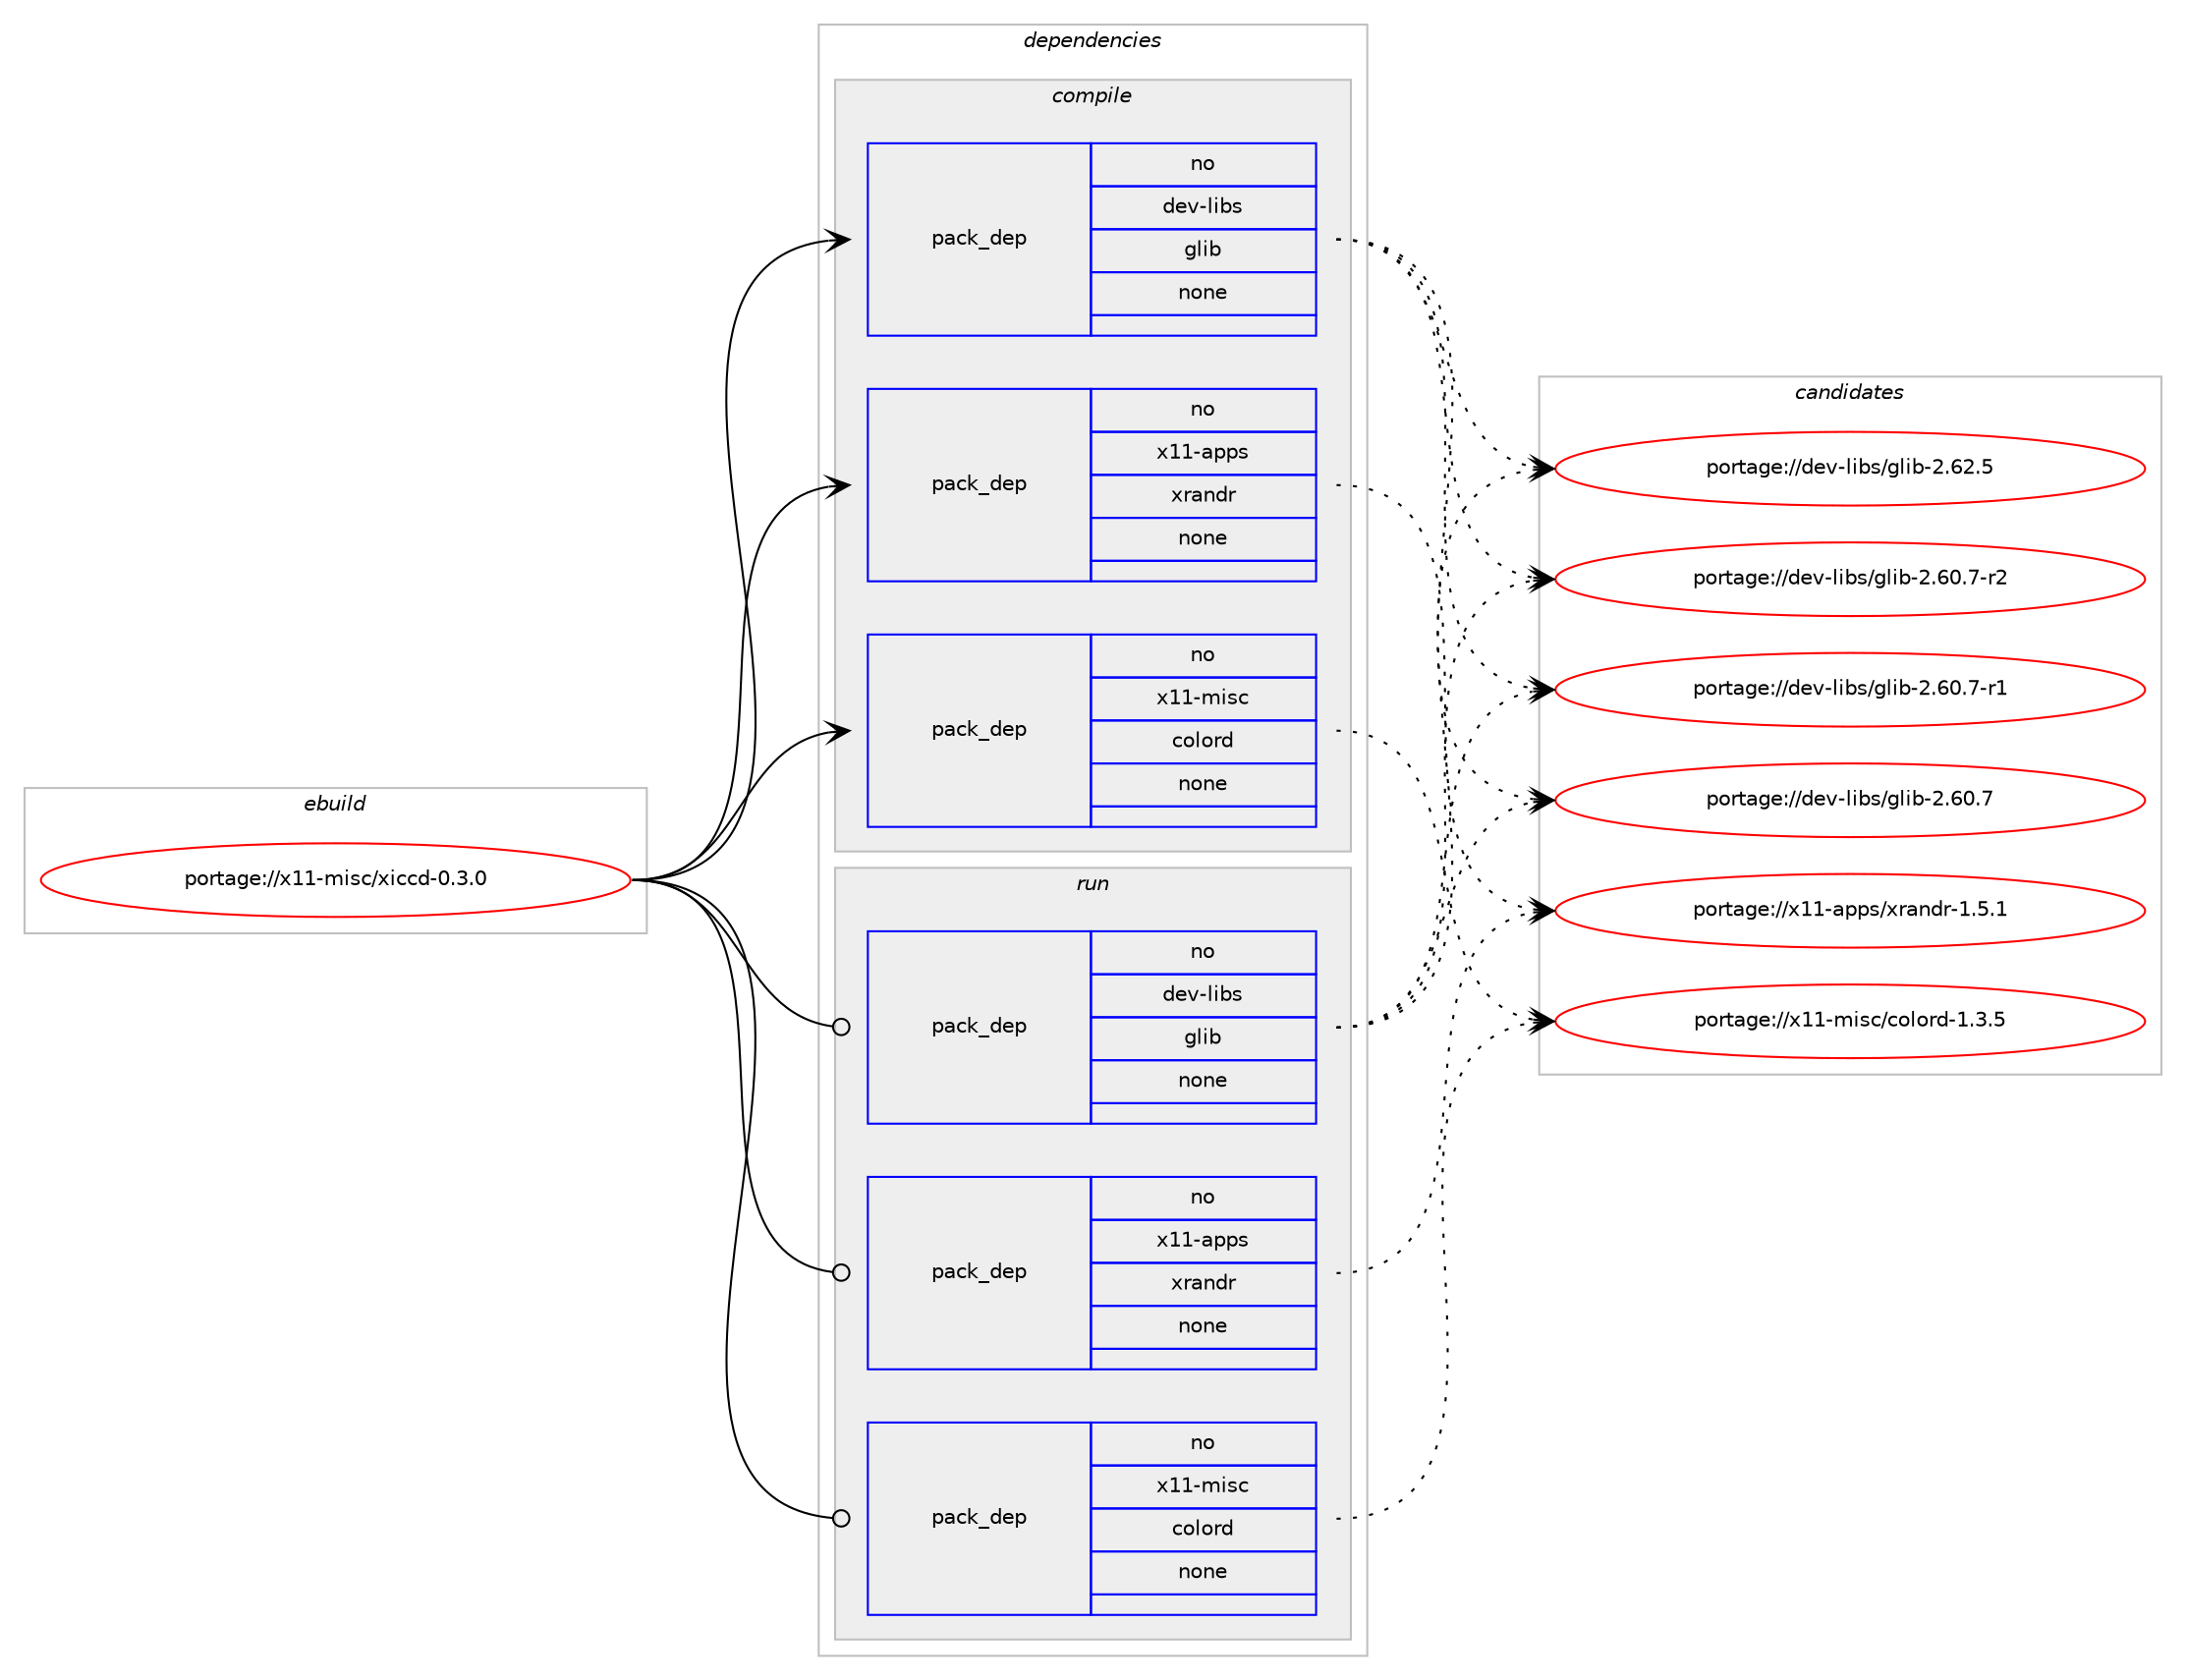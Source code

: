 digraph prolog {

# *************
# Graph options
# *************

newrank=true;
concentrate=true;
compound=true;
graph [rankdir=LR,fontname=Helvetica,fontsize=10,ranksep=1.5];#, ranksep=2.5, nodesep=0.2];
edge  [arrowhead=vee];
node  [fontname=Helvetica,fontsize=10];

# **********
# The ebuild
# **********

subgraph cluster_leftcol {
color=gray;
rank=same;
label=<<i>ebuild</i>>;
id [label="portage://x11-misc/xiccd-0.3.0", color=red, width=4, href="../x11-misc/xiccd-0.3.0.svg"];
}

# ****************
# The dependencies
# ****************

subgraph cluster_midcol {
color=gray;
label=<<i>dependencies</i>>;
subgraph cluster_compile {
fillcolor="#eeeeee";
style=filled;
label=<<i>compile</i>>;
subgraph pack5980 {
dependency6961 [label=<<TABLE BORDER="0" CELLBORDER="1" CELLSPACING="0" CELLPADDING="4" WIDTH="220"><TR><TD ROWSPAN="6" CELLPADDING="30">pack_dep</TD></TR><TR><TD WIDTH="110">no</TD></TR><TR><TD>dev-libs</TD></TR><TR><TD>glib</TD></TR><TR><TD>none</TD></TR><TR><TD></TD></TR></TABLE>>, shape=none, color=blue];
}
id:e -> dependency6961:w [weight=20,style="solid",arrowhead="vee"];
subgraph pack5981 {
dependency6962 [label=<<TABLE BORDER="0" CELLBORDER="1" CELLSPACING="0" CELLPADDING="4" WIDTH="220"><TR><TD ROWSPAN="6" CELLPADDING="30">pack_dep</TD></TR><TR><TD WIDTH="110">no</TD></TR><TR><TD>x11-apps</TD></TR><TR><TD>xrandr</TD></TR><TR><TD>none</TD></TR><TR><TD></TD></TR></TABLE>>, shape=none, color=blue];
}
id:e -> dependency6962:w [weight=20,style="solid",arrowhead="vee"];
subgraph pack5982 {
dependency6963 [label=<<TABLE BORDER="0" CELLBORDER="1" CELLSPACING="0" CELLPADDING="4" WIDTH="220"><TR><TD ROWSPAN="6" CELLPADDING="30">pack_dep</TD></TR><TR><TD WIDTH="110">no</TD></TR><TR><TD>x11-misc</TD></TR><TR><TD>colord</TD></TR><TR><TD>none</TD></TR><TR><TD></TD></TR></TABLE>>, shape=none, color=blue];
}
id:e -> dependency6963:w [weight=20,style="solid",arrowhead="vee"];
}
subgraph cluster_compileandrun {
fillcolor="#eeeeee";
style=filled;
label=<<i>compile and run</i>>;
}
subgraph cluster_run {
fillcolor="#eeeeee";
style=filled;
label=<<i>run</i>>;
subgraph pack5983 {
dependency6964 [label=<<TABLE BORDER="0" CELLBORDER="1" CELLSPACING="0" CELLPADDING="4" WIDTH="220"><TR><TD ROWSPAN="6" CELLPADDING="30">pack_dep</TD></TR><TR><TD WIDTH="110">no</TD></TR><TR><TD>dev-libs</TD></TR><TR><TD>glib</TD></TR><TR><TD>none</TD></TR><TR><TD></TD></TR></TABLE>>, shape=none, color=blue];
}
id:e -> dependency6964:w [weight=20,style="solid",arrowhead="odot"];
subgraph pack5984 {
dependency6965 [label=<<TABLE BORDER="0" CELLBORDER="1" CELLSPACING="0" CELLPADDING="4" WIDTH="220"><TR><TD ROWSPAN="6" CELLPADDING="30">pack_dep</TD></TR><TR><TD WIDTH="110">no</TD></TR><TR><TD>x11-apps</TD></TR><TR><TD>xrandr</TD></TR><TR><TD>none</TD></TR><TR><TD></TD></TR></TABLE>>, shape=none, color=blue];
}
id:e -> dependency6965:w [weight=20,style="solid",arrowhead="odot"];
subgraph pack5985 {
dependency6966 [label=<<TABLE BORDER="0" CELLBORDER="1" CELLSPACING="0" CELLPADDING="4" WIDTH="220"><TR><TD ROWSPAN="6" CELLPADDING="30">pack_dep</TD></TR><TR><TD WIDTH="110">no</TD></TR><TR><TD>x11-misc</TD></TR><TR><TD>colord</TD></TR><TR><TD>none</TD></TR><TR><TD></TD></TR></TABLE>>, shape=none, color=blue];
}
id:e -> dependency6966:w [weight=20,style="solid",arrowhead="odot"];
}
}

# **************
# The candidates
# **************

subgraph cluster_choices {
rank=same;
color=gray;
label=<<i>candidates</i>>;

subgraph choice5980 {
color=black;
nodesep=1;
choice1001011184510810598115471031081059845504654504653 [label="portage://dev-libs/glib-2.62.5", color=red, width=4,href="../dev-libs/glib-2.62.5.svg"];
choice10010111845108105981154710310810598455046544846554511450 [label="portage://dev-libs/glib-2.60.7-r2", color=red, width=4,href="../dev-libs/glib-2.60.7-r2.svg"];
choice10010111845108105981154710310810598455046544846554511449 [label="portage://dev-libs/glib-2.60.7-r1", color=red, width=4,href="../dev-libs/glib-2.60.7-r1.svg"];
choice1001011184510810598115471031081059845504654484655 [label="portage://dev-libs/glib-2.60.7", color=red, width=4,href="../dev-libs/glib-2.60.7.svg"];
dependency6961:e -> choice1001011184510810598115471031081059845504654504653:w [style=dotted,weight="100"];
dependency6961:e -> choice10010111845108105981154710310810598455046544846554511450:w [style=dotted,weight="100"];
dependency6961:e -> choice10010111845108105981154710310810598455046544846554511449:w [style=dotted,weight="100"];
dependency6961:e -> choice1001011184510810598115471031081059845504654484655:w [style=dotted,weight="100"];
}
subgraph choice5981 {
color=black;
nodesep=1;
choice120494945971121121154712011497110100114454946534649 [label="portage://x11-apps/xrandr-1.5.1", color=red, width=4,href="../x11-apps/xrandr-1.5.1.svg"];
dependency6962:e -> choice120494945971121121154712011497110100114454946534649:w [style=dotted,weight="100"];
}
subgraph choice5982 {
color=black;
nodesep=1;
choice120494945109105115994799111108111114100454946514653 [label="portage://x11-misc/colord-1.3.5", color=red, width=4,href="../x11-misc/colord-1.3.5.svg"];
dependency6963:e -> choice120494945109105115994799111108111114100454946514653:w [style=dotted,weight="100"];
}
subgraph choice5983 {
color=black;
nodesep=1;
choice1001011184510810598115471031081059845504654504653 [label="portage://dev-libs/glib-2.62.5", color=red, width=4,href="../dev-libs/glib-2.62.5.svg"];
choice10010111845108105981154710310810598455046544846554511450 [label="portage://dev-libs/glib-2.60.7-r2", color=red, width=4,href="../dev-libs/glib-2.60.7-r2.svg"];
choice10010111845108105981154710310810598455046544846554511449 [label="portage://dev-libs/glib-2.60.7-r1", color=red, width=4,href="../dev-libs/glib-2.60.7-r1.svg"];
choice1001011184510810598115471031081059845504654484655 [label="portage://dev-libs/glib-2.60.7", color=red, width=4,href="../dev-libs/glib-2.60.7.svg"];
dependency6964:e -> choice1001011184510810598115471031081059845504654504653:w [style=dotted,weight="100"];
dependency6964:e -> choice10010111845108105981154710310810598455046544846554511450:w [style=dotted,weight="100"];
dependency6964:e -> choice10010111845108105981154710310810598455046544846554511449:w [style=dotted,weight="100"];
dependency6964:e -> choice1001011184510810598115471031081059845504654484655:w [style=dotted,weight="100"];
}
subgraph choice5984 {
color=black;
nodesep=1;
choice120494945971121121154712011497110100114454946534649 [label="portage://x11-apps/xrandr-1.5.1", color=red, width=4,href="../x11-apps/xrandr-1.5.1.svg"];
dependency6965:e -> choice120494945971121121154712011497110100114454946534649:w [style=dotted,weight="100"];
}
subgraph choice5985 {
color=black;
nodesep=1;
choice120494945109105115994799111108111114100454946514653 [label="portage://x11-misc/colord-1.3.5", color=red, width=4,href="../x11-misc/colord-1.3.5.svg"];
dependency6966:e -> choice120494945109105115994799111108111114100454946514653:w [style=dotted,weight="100"];
}
}

}
